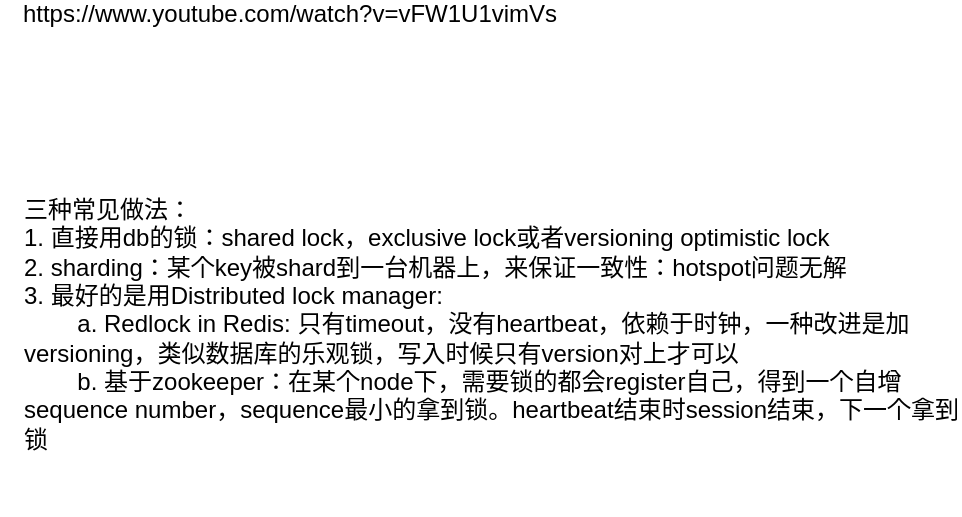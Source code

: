 <mxfile version="17.2.4" type="device"><diagram id="CNJ1i0n8olhMw1BJcoQR" name="Page-1"><mxGraphModel dx="1346" dy="823" grid="1" gridSize="10" guides="1" tooltips="1" connect="1" arrows="1" fold="1" page="1" pageScale="1" pageWidth="850" pageHeight="1100" math="0" shadow="0"><root><mxCell id="0"/><mxCell id="1" parent="0"/><mxCell id="tU0VQ-QpiEMJVE_vlFlP-1" value="https://www.youtube.com/watch?v=vFW1U1vimVs" style="text;html=1;strokeColor=none;fillColor=none;align=center;verticalAlign=middle;whiteSpace=wrap;rounded=0;" vertex="1" parent="1"><mxGeometry x="-10" y="30" width="290" as="geometry"/></mxCell><mxCell id="tU0VQ-QpiEMJVE_vlFlP-2" value="三种常见做法：&lt;br&gt;1. 直接用db的锁：shared lock，exclusive lock或者versioning optimistic lock&lt;br&gt;2. sharding：某个key被shard到一台机器上，来保证一致性：hotspot问题无解&lt;br&gt;3. 最好的是用Distributed lock manager:&lt;br&gt;&lt;span style=&quot;white-space: pre&quot;&gt;&#9;&lt;/span&gt;a. Redlock in Redis: 只有timeout，没有heartbeat，依赖于时钟，一种改进是加versioning，类似数据库的乐观锁，写入时候只有version对上才可以&lt;br&gt;&lt;span style=&quot;white-space: pre&quot;&gt;&#9;&lt;/span&gt;b. 基于zookeeper：在某个node下，需要锁的都会register自己，得到一个自增sequence number，sequence最小的拿到锁。heartbeat结束时session结束，下一个拿到锁" style="text;html=1;strokeColor=none;fillColor=none;align=left;verticalAlign=middle;whiteSpace=wrap;rounded=0;" vertex="1" parent="1"><mxGeometry y="90" width="470" height="190" as="geometry"/></mxCell></root></mxGraphModel></diagram></mxfile>